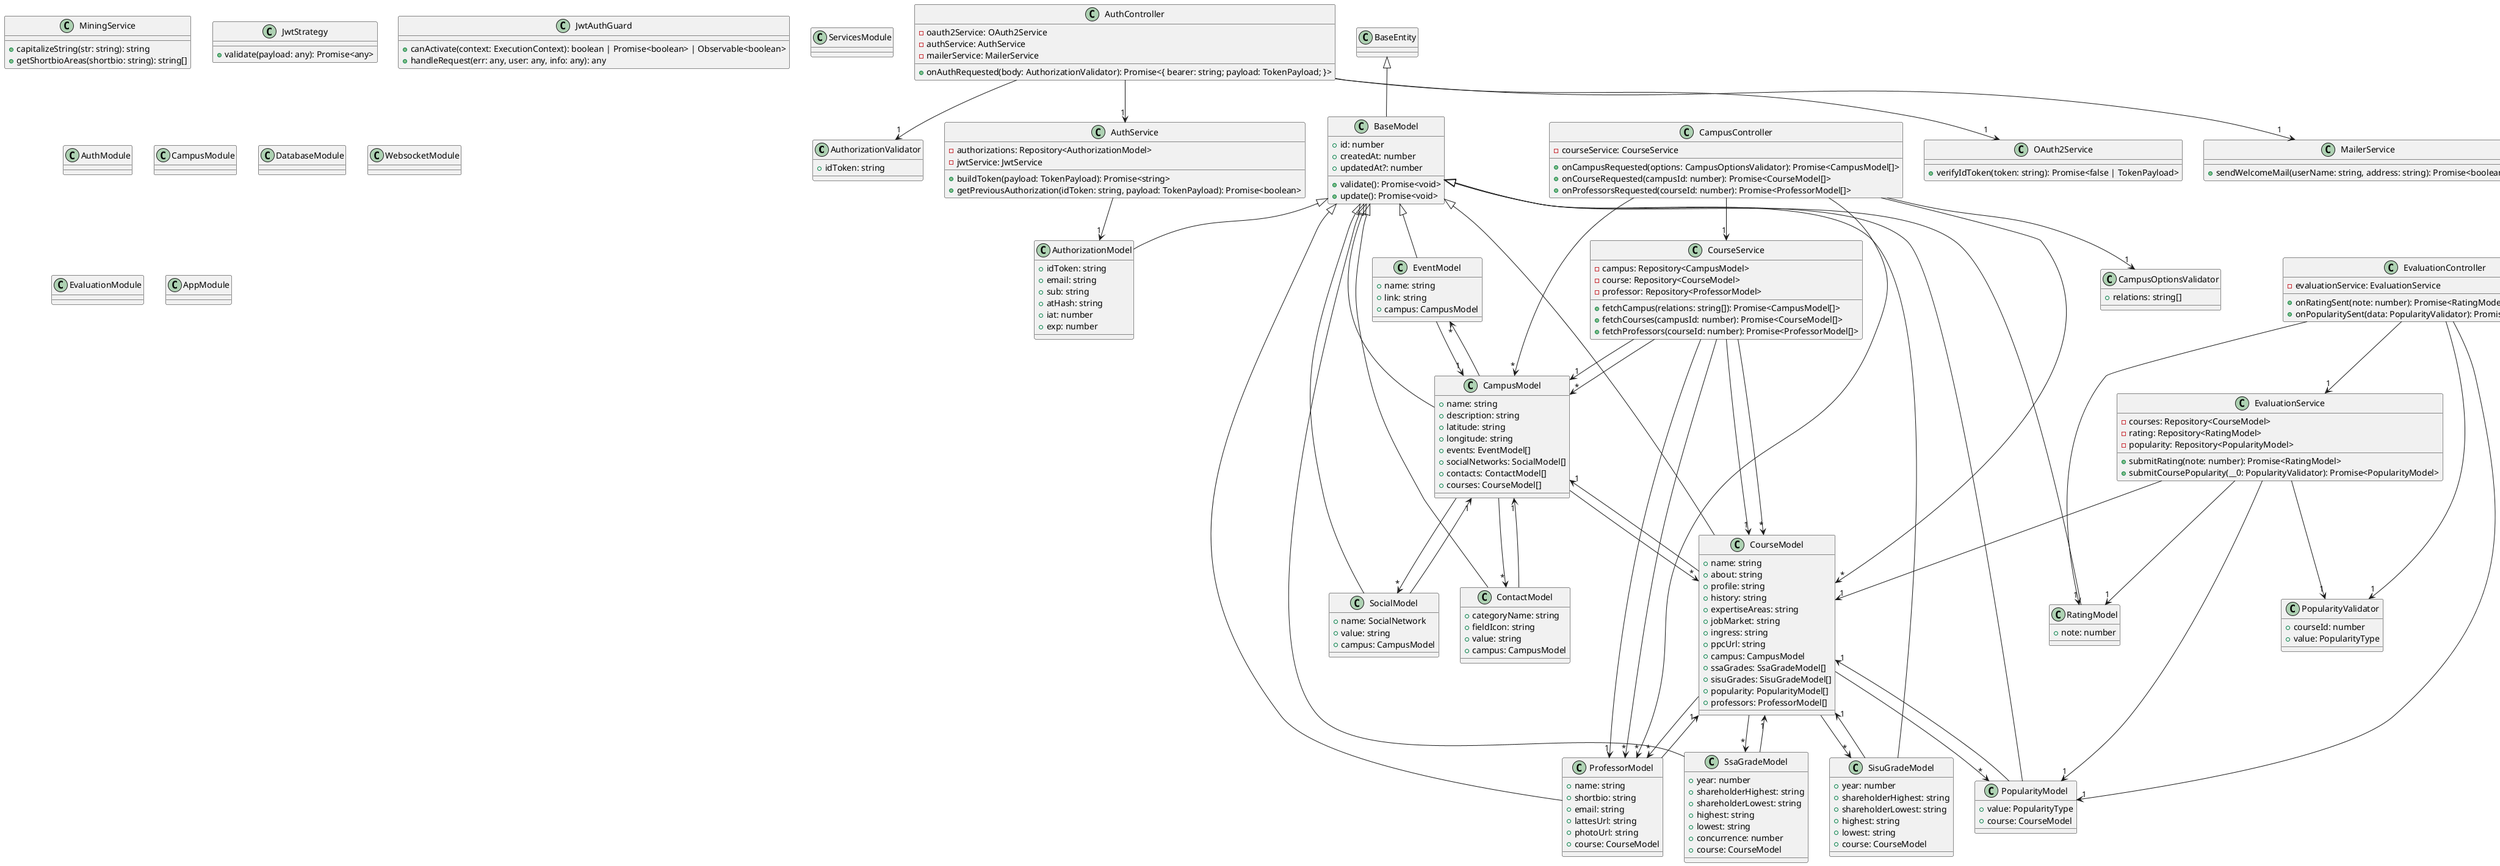 @startuml Seja UPE
class AuthorizationValidator {
    +idToken: string
}
class CampusOptionsValidator {
    +relations: string[]
}
class BaseModel extends BaseEntity {
    +id: number
    +createdAt: number
    +updatedAt?: number
    +validate(): Promise<void>
    +update(): Promise<void>
}
class EventModel extends BaseModel {
    +name: string
    +link: string
    +campus: CampusModel
}
class SocialModel extends BaseModel {
    +name: SocialNetwork
    +value: string
    +campus: CampusModel
}
class SsaGradeModel extends BaseModel {
    +year: number
    +shareholderHighest: string
    +shareholderLowest: string
    +highest: string
    +lowest: string
    +concurrence: number
    +course: CourseModel
}
class ProfessorModel extends BaseModel {
    +name: string
    +shortbio: string
    +email: string
    +lattesUrl: string
    +photoUrl: string
    +course: CourseModel
}
class SisuGradeModel extends BaseModel {
    +year: number
    +shareholderHighest: string
    +shareholderLowest: string
    +highest: string
    +lowest: string
    +course: CourseModel
}
class PopularityModel extends BaseModel {
    +value: PopularityType
    +course: CourseModel
}
class CourseModel extends BaseModel {
    +name: string
    +about: string
    +profile: string
    +history: string
    +expertiseAreas: string
    +jobMarket: string
    +ingress: string
    +ppcUrl: string
    +campus: CampusModel
    +ssaGrades: SsaGradeModel[]
    +sisuGrades: SisuGradeModel[]
    +popularity: PopularityModel[]
    +professors: ProfessorModel[]
}
class ContactModel extends BaseModel {
    +categoryName: string
    +fieldIcon: string
    +value: string
    +campus: CampusModel
}
class CampusModel extends BaseModel {
    +name: string
    +description: string
    +latitude: string
    +longitude: string
    +events: EventModel[]
    +socialNetworks: SocialModel[]
    +contacts: ContactModel[]
    +courses: CourseModel[]
}
class RatingModel extends BaseModel {
    +note: number
}
class AuthorizationModel extends BaseModel {
    +idToken: string
    +email: string
    +sub: string
    +atHash: string
    +iat: number
    +exp: number
}
class PopularityValidator {
    +courseId: number
    +value: PopularityType
}
class CourseService {
    -campus: Repository<CampusModel>
    -course: Repository<CourseModel>
    -professor: Repository<ProfessorModel>
    +fetchCampus(relations: string[]): Promise<CampusModel[]>
    +fetchCourses(campusId: number): Promise<CourseModel[]>
    +fetchProfessors(courseId: number): Promise<ProfessorModel[]>
}
class AuthService {
    -authorizations: Repository<AuthorizationModel>
    -jwtService: JwtService
    +buildToken(payload: TokenPayload): Promise<string>
    +getPreviousAuthorization(idToken: string, payload: TokenPayload): Promise<boolean>
}
class EvaluationService {
    -courses: Repository<CourseModel>
    -rating: Repository<RatingModel>
    -popularity: Repository<PopularityModel>
    +submitRating(note: number): Promise<RatingModel>
    +submitCoursePopularity(__0: PopularityValidator): Promise<PopularityModel>
}
class OAuth2Service {
    +verifyIdToken(token: string): Promise<false | TokenPayload>
}
class MailerService {
    +sendWelcomeMail(userName: string, address: string): Promise<boolean>
}
class MiningService {
    +capitalizeString(str: string): string
    +getShortbioAreas(shortbio: string): string[]
}
class JwtStrategy {
    +validate(payload: any): Promise<any>
}
class AuthController {
    -oauth2Service: OAuth2Service
    -authService: AuthService
    -mailerService: MailerService
    +onAuthRequested(body: AuthorizationValidator): Promise<{ bearer: string; payload: TokenPayload; }>
}
class JwtAuthGuard {
    +canActivate(context: ExecutionContext): boolean | Promise<boolean> | Observable<boolean>
    +handleRequest(err: any, user: any, info: any): any
}
class AuthorizeGuard implements CanActivate {
    -reflector: Reflector
    +canActivate(context: ExecutionContext): boolean | Promise<boolean> | Observable<boolean>
}
class CampusController {
    -courseService: CourseService
    +onCampusRequested(options: CampusOptionsValidator): Promise<CampusModel[]>
    +onCourseRequested(campusId: number): Promise<CourseModel[]>
    +onProfessorsRequested(courseId: number): Promise<ProfessorModel[]>
}
class EvaluationController {
    -evaluationService: EvaluationService
    +onRatingSent(note: number): Promise<RatingModel>
    +onPopularitySent(data: PopularityValidator): Promise<PopularityModel>
}
class HttpExceptionFilter implements ExceptionFilter {
    +getExceptionName(exception: HttpException): string
    +catch(exception: HttpException, host: ArgumentsHost): Promise<void>
}
class ResponseInterceptor implements NestInterceptor {
    +intercept(context: ExecutionContext, next: CallHandler<any>): Observable<any>
}
class TimeoutInterceptor implements NestInterceptor {
    +intercept(context: ExecutionContext, next: CallHandler<any>): Observable<any>
}
class VersionInterceptor implements NestInterceptor {
    +intercept(context: ExecutionContext, next: CallHandler<any>): Observable<any>
}
class WebSockGateway implements OnGatewayConnection, OnGatewayDisconnect {
    +clients: WebSocket[]
    +handleConnection(client: WebSocket, args: any[]): void
    +handleDisconnect(client: any): void
    +onBroadcast(data: any): void
}
class ServicesModule
class AuthModule
class CampusModule
class DatabaseModule
class WebsocketModule
class EvaluationModule
class AppModule
class CampusNotFoundException extends NotFoundException
class CourseNotFoundException extends NotFoundException
class InvalidObjectException extends BadRequestException
class OutdatedVersionException extends HttpException
class ServerTimeoutException extends RequestTimeoutException
class OAuth2UnauthorizedException extends UnauthorizedException
CourseModel --> "1" CampusModel
CourseModel --> "*" SsaGradeModel
CourseModel --> "*" SisuGradeModel
CourseModel --> "*" PopularityModel
CourseModel --> "*" ProfessorModel
ContactModel --> "1" CampusModel
EventModel --> "1" CampusModel
SocialModel --> "1" CampusModel
SsaGradeModel --> "1" CourseModel
ProfessorModel --> "1" CourseModel
SisuGradeModel --> "1" CourseModel
PopularityModel --> "1" CourseModel
CampusModel --> "*" EventModel
CampusModel --> "*" SocialModel
CampusModel --> "*" ContactModel
CampusModel --> "*" CourseModel
CourseService --> "1" CampusModel
CourseService --> "1" CourseModel
CourseService --> "1" ProfessorModel
CourseService --> "*" CampusModel
CourseService --> "*" CourseModel
CourseService --> "*" ProfessorModel
AuthService --> "1" AuthorizationModel
EvaluationService --> "1" CourseModel
EvaluationService --> "1" RatingModel
EvaluationService --> "1" PopularityModel
EvaluationService --> "1" PopularityValidator
EvaluationController --> "1" EvaluationService
EvaluationController --> "1" RatingModel
EvaluationController --> "1" PopularityValidator
EvaluationController --> "1" PopularityModel
AuthController --> "1" OAuth2Service
AuthController --> "1" AuthService
AuthController --> "1" MailerService
AuthController --> "1" AuthorizationValidator
CampusController --> "1" CourseService
CampusController --> "1" CampusOptionsValidator
CampusController --> "*" CampusModel
CampusController --> "*" CourseModel
CampusController --> "*" ProfessorModel
@enduml